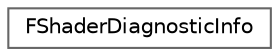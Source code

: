 digraph "Graphical Class Hierarchy"
{
 // INTERACTIVE_SVG=YES
 // LATEX_PDF_SIZE
  bgcolor="transparent";
  edge [fontname=Helvetica,fontsize=10,labelfontname=Helvetica,labelfontsize=10];
  node [fontname=Helvetica,fontsize=10,shape=box,height=0.2,width=0.4];
  rankdir="LR";
  Node0 [id="Node000000",label="FShaderDiagnosticInfo",height=0.2,width=0.4,color="grey40", fillcolor="white", style="filled",URL="$d4/d95/structFShaderDiagnosticInfo.html",tooltip=" "];
}
